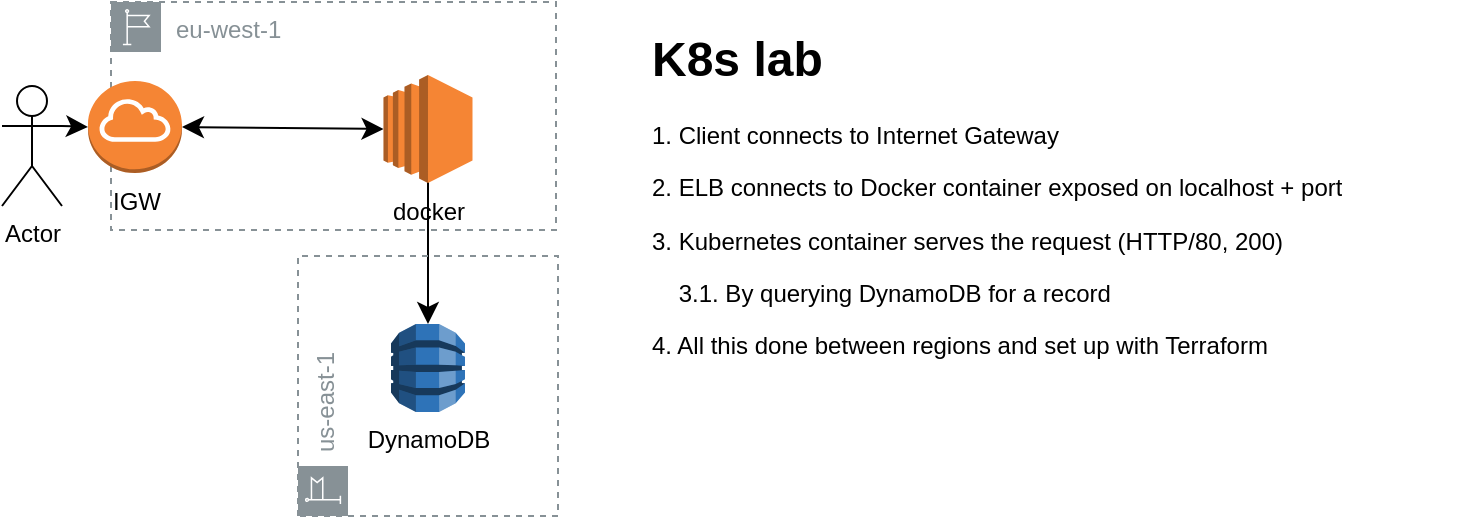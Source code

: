 <mxfile version="27.0.9">
  <diagram name="Page-1" id="YO6fI4UiuW-zHiKsXfEC">
    <mxGraphModel dx="701" dy="815" grid="0" gridSize="10" guides="1" tooltips="1" connect="1" arrows="1" fold="1" page="1" pageScale="1" pageWidth="800" pageHeight="400" math="0" shadow="0">
      <root>
        <mxCell id="0" />
        <mxCell id="1" parent="0" />
        <mxCell id="aBk0e4fkvTpgOlKFJHKp-10" value="eu-west-1" style="sketch=0;outlineConnect=0;gradientColor=none;html=1;whiteSpace=wrap;fontSize=12;fontStyle=0;shape=mxgraph.aws4.group;grIcon=mxgraph.aws4.group_region;strokeColor=#879196;fillColor=none;verticalAlign=top;align=left;spacingLeft=30;fontColor=#879196;dashed=1;" parent="1" vertex="1">
          <mxGeometry x="103.5" y="95" width="222.5" height="114" as="geometry" />
        </mxCell>
        <mxCell id="aBk0e4fkvTpgOlKFJHKp-7" value="" style="endArrow=classic;html=1;rounded=0;fontSize=12;startSize=8;endSize=8;curved=1;exitX=0.5;exitY=0.95;exitDx=0;exitDy=0;exitPerimeter=0;entryX=0.5;entryY=0;entryDx=0;entryDy=0;entryPerimeter=0;" parent="1" target="aBk0e4fkvTpgOlKFJHKp-6" edge="1">
          <mxGeometry width="50" height="50" relative="1" as="geometry">
            <mxPoint x="262" y="179.9" as="sourcePoint" />
            <mxPoint x="143" y="255" as="targetPoint" />
          </mxGeometry>
        </mxCell>
        <mxCell id="aBk0e4fkvTpgOlKFJHKp-1" value="Actor" style="shape=umlActor;verticalLabelPosition=bottom;verticalAlign=top;html=1;outlineConnect=0;" parent="1" vertex="1">
          <mxGeometry x="49" y="137" width="30" height="60" as="geometry" />
        </mxCell>
        <mxCell id="aBk0e4fkvTpgOlKFJHKp-3" value="" style="endArrow=classic;html=1;rounded=0;fontSize=12;startSize=8;endSize=8;curved=1;exitX=1;exitY=0.333;exitDx=0;exitDy=0;exitPerimeter=0;entryX=0;entryY=0.5;entryDx=0;entryDy=0;entryPerimeter=0;" parent="1" source="aBk0e4fkvTpgOlKFJHKp-1" target="up7cTZ_8u8NtMhONYyh3-1" edge="1">
          <mxGeometry width="50" height="50" relative="1" as="geometry">
            <mxPoint x="67" y="289" as="sourcePoint" />
            <mxPoint x="132" y="156.5" as="targetPoint" />
          </mxGeometry>
        </mxCell>
        <mxCell id="aBk0e4fkvTpgOlKFJHKp-4" value="" style="endArrow=classic;startArrow=classic;html=1;rounded=0;fontSize=12;startSize=8;endSize=8;curved=1;entryX=0;entryY=0.5;entryDx=0;entryDy=0;entryPerimeter=0;exitX=1;exitY=0.5;exitDx=0;exitDy=0;exitPerimeter=0;" parent="1" edge="1" target="R3kzgWhnijGcorkh3ly7-1" source="up7cTZ_8u8NtMhONYyh3-1">
          <mxGeometry width="50" height="50" relative="1" as="geometry">
            <mxPoint x="169" y="147" as="sourcePoint" />
            <mxPoint x="240" y="146.5" as="targetPoint" />
          </mxGeometry>
        </mxCell>
        <mxCell id="aBk0e4fkvTpgOlKFJHKp-6" value="DynamoDB" style="outlineConnect=0;dashed=0;verticalLabelPosition=bottom;verticalAlign=top;align=center;html=1;shape=mxgraph.aws3.dynamo_db;fillColor=#2E73B8;gradientColor=none;" parent="1" vertex="1">
          <mxGeometry x="243.5" y="256" width="37" height="44" as="geometry" />
        </mxCell>
        <mxCell id="aBk0e4fkvTpgOlKFJHKp-8" value="&lt;h1 style=&quot;margin-top: 0px;&quot;&gt;K8s lab&lt;br&gt;&lt;/h1&gt;&lt;p&gt;1. Client connects to Internet Gateway&lt;br&gt;&lt;/p&gt;&lt;p&gt;2. ELB connects to Docker container exposed on localhost + port&lt;br&gt;&lt;/p&gt;&lt;p&gt;3. Kubernetes container serves the request (HTTP/80, 200)&lt;/p&gt;&lt;p&gt;&amp;nbsp;&amp;nbsp;&amp;nbsp; 3.1. By querying DynamoDB for a record&lt;/p&gt;&lt;p&gt;4. All this done between regions and set up with Terraform&lt;br&gt;&lt;/p&gt;" style="text;html=1;whiteSpace=wrap;overflow=hidden;rounded=0;" parent="1" vertex="1">
          <mxGeometry x="372" y="103" width="411" height="187" as="geometry" />
        </mxCell>
        <mxCell id="aBk0e4fkvTpgOlKFJHKp-9" value="us-east-1" style="sketch=0;outlineConnect=0;gradientColor=none;html=1;whiteSpace=wrap;fontSize=12;fontStyle=0;shape=mxgraph.aws4.group;grIcon=mxgraph.aws4.group_region;strokeColor=#879196;fillColor=none;verticalAlign=top;align=left;spacingLeft=30;fontColor=#879196;dashed=1;rotation=-90;" parent="1" vertex="1">
          <mxGeometry x="197" y="222" width="130" height="130" as="geometry" />
        </mxCell>
        <mxCell id="R3kzgWhnijGcorkh3ly7-1" value="docker" style="outlineConnect=0;dashed=0;verticalLabelPosition=bottom;verticalAlign=top;align=center;html=1;shape=mxgraph.aws3.ec2;fillColor=#F58534;gradientColor=none;" parent="1" vertex="1">
          <mxGeometry x="239.75" y="131.5" width="44.5" height="54" as="geometry" />
        </mxCell>
        <mxCell id="up7cTZ_8u8NtMhONYyh3-1" value="IGW" style="outlineConnect=0;dashed=0;verticalLabelPosition=bottom;verticalAlign=top;align=center;html=1;shape=mxgraph.aws3.internet_gateway;fillColor=#F58534;gradientColor=none;" parent="1" vertex="1">
          <mxGeometry x="92" y="134.5" width="47" height="46" as="geometry" />
        </mxCell>
      </root>
    </mxGraphModel>
  </diagram>
</mxfile>
